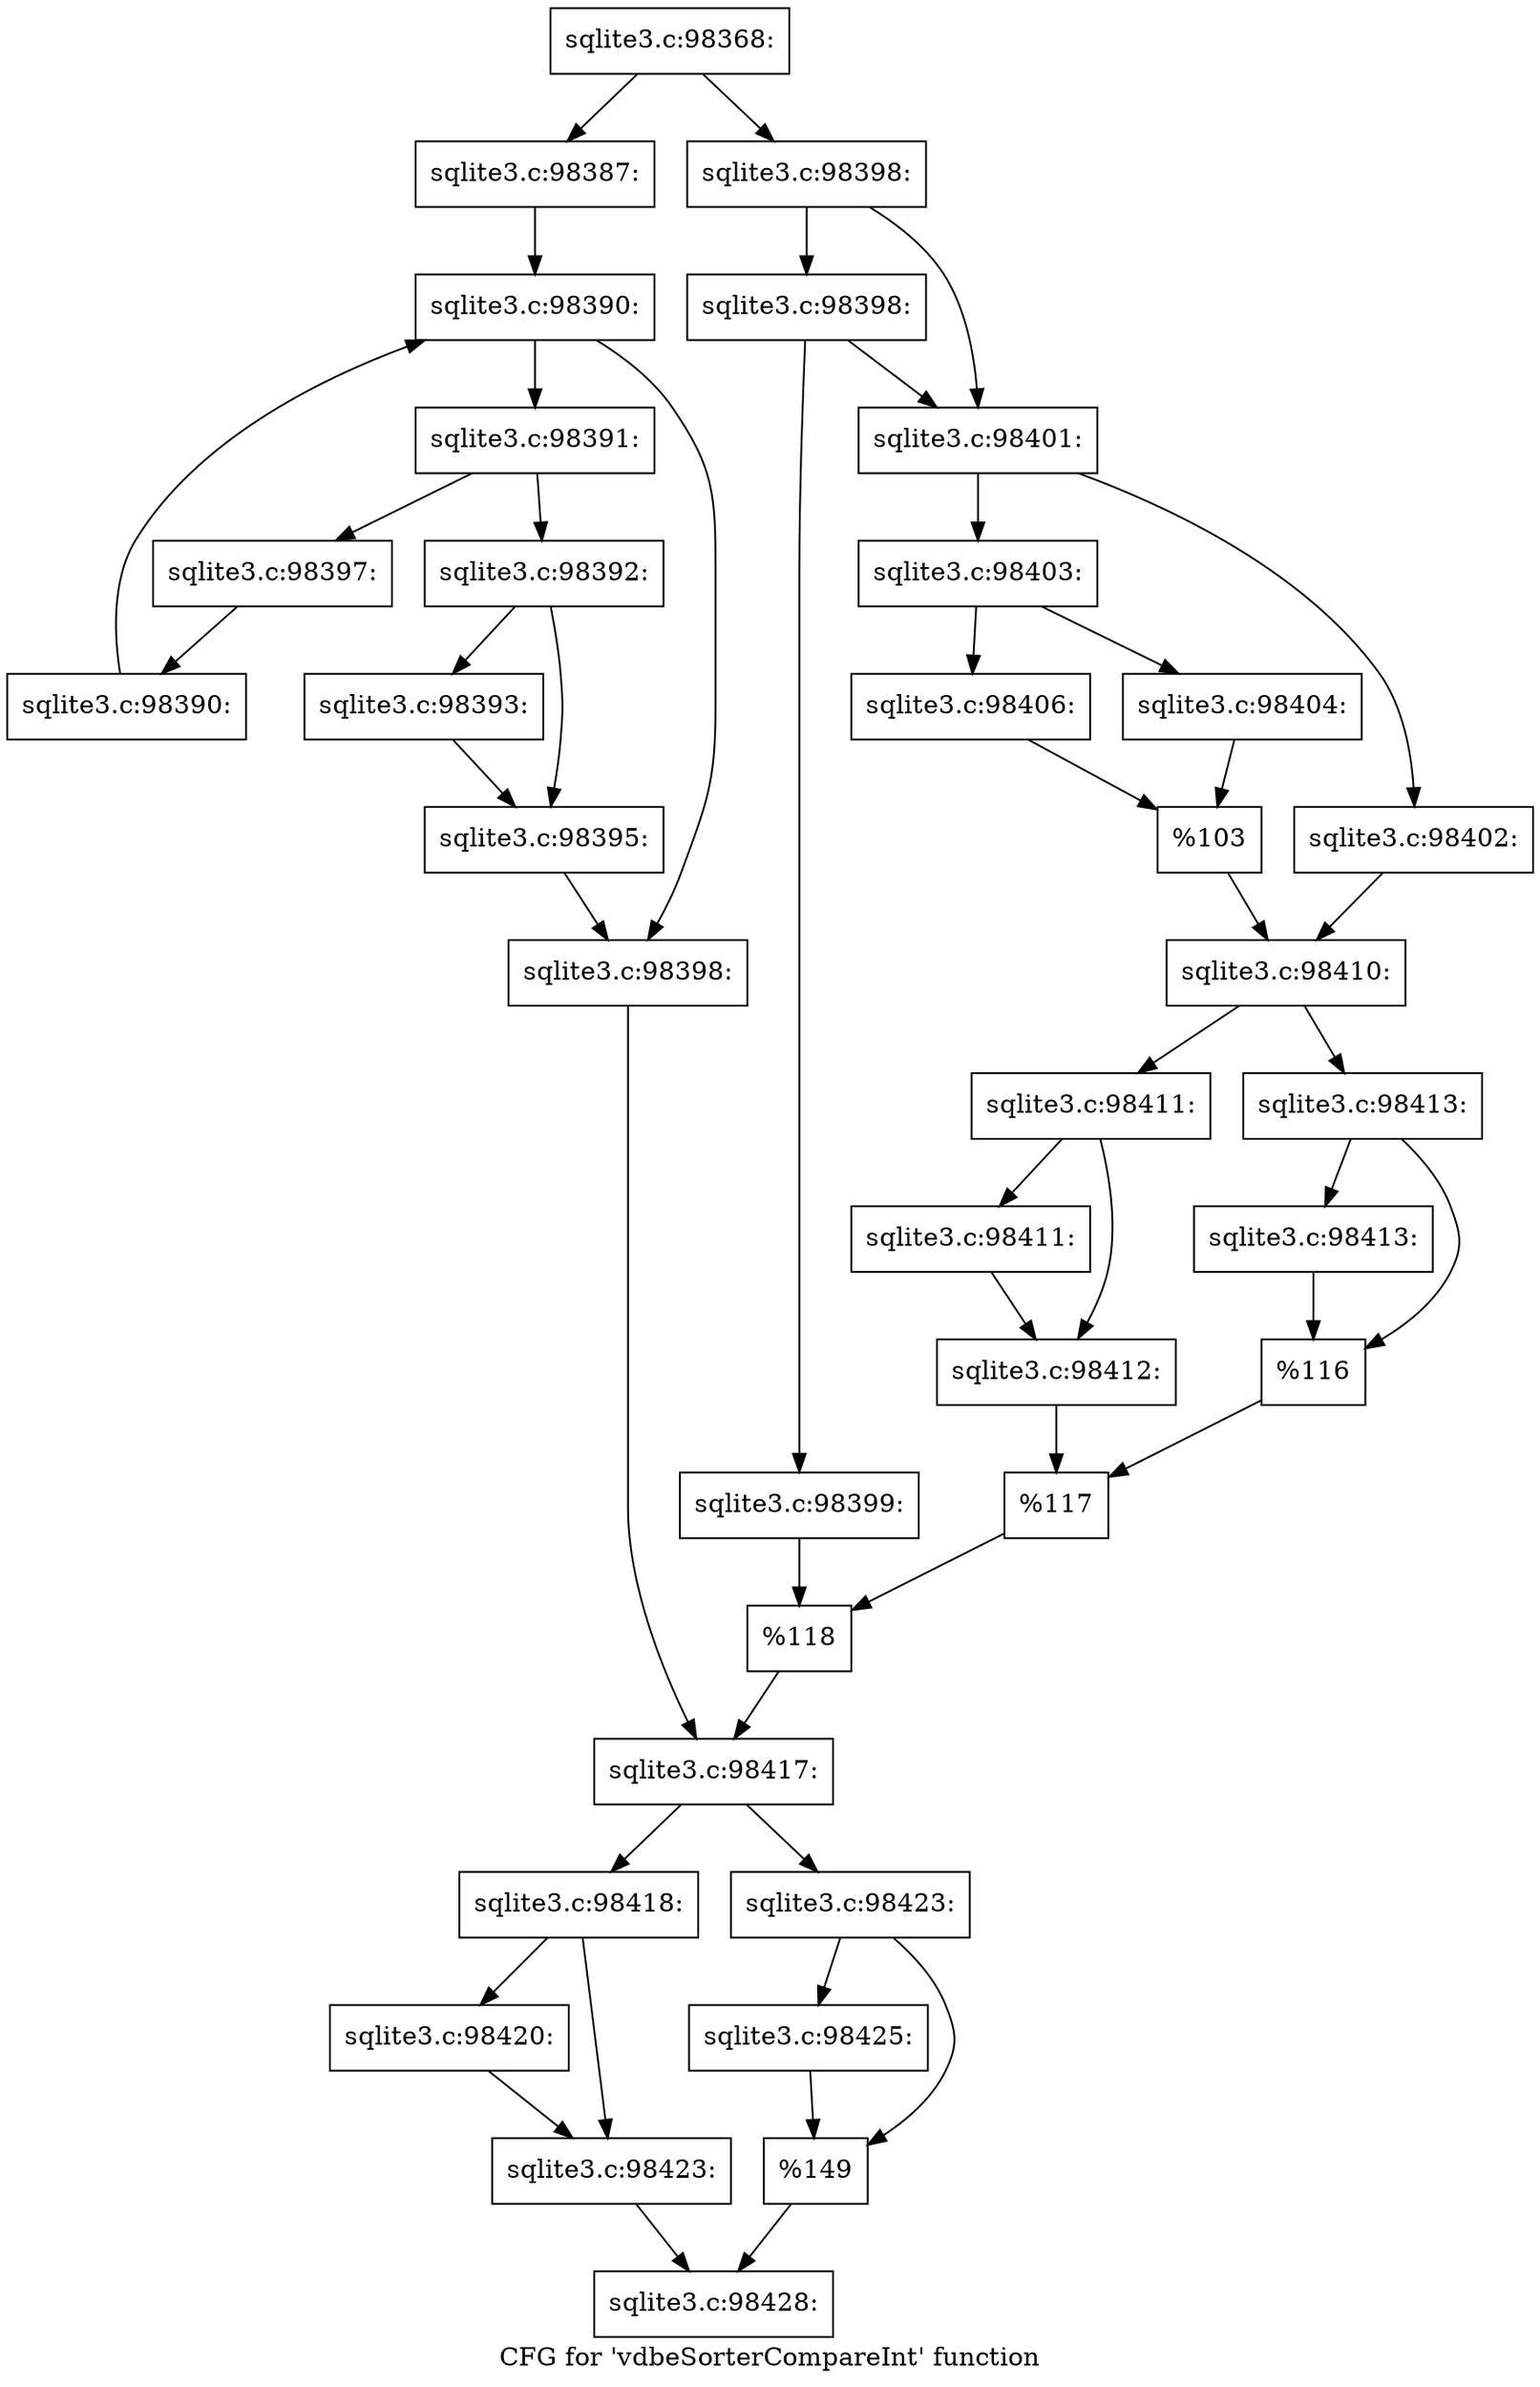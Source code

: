 digraph "CFG for 'vdbeSorterCompareInt' function" {
	label="CFG for 'vdbeSorterCompareInt' function";

	Node0x55c0f5e5f9a0 [shape=record,label="{sqlite3.c:98368:}"];
	Node0x55c0f5e5f9a0 -> Node0x55c0f77867f0;
	Node0x55c0f5e5f9a0 -> Node0x55c0f7786890;
	Node0x55c0f77867f0 [shape=record,label="{sqlite3.c:98387:}"];
	Node0x55c0f77867f0 -> Node0x55c0f7787a60;
	Node0x55c0f7787a60 [shape=record,label="{sqlite3.c:98390:}"];
	Node0x55c0f7787a60 -> Node0x55c0f7787c80;
	Node0x55c0f7787a60 -> Node0x55c0f77878f0;
	Node0x55c0f7787c80 [shape=record,label="{sqlite3.c:98391:}"];
	Node0x55c0f7787c80 -> Node0x55c0f7788170;
	Node0x55c0f7787c80 -> Node0x55c0f77881c0;
	Node0x55c0f7788170 [shape=record,label="{sqlite3.c:98392:}"];
	Node0x55c0f7788170 -> Node0x55c0f7788d00;
	Node0x55c0f7788170 -> Node0x55c0f7788d50;
	Node0x55c0f7788d00 [shape=record,label="{sqlite3.c:98393:}"];
	Node0x55c0f7788d00 -> Node0x55c0f7788d50;
	Node0x55c0f7788d50 [shape=record,label="{sqlite3.c:98395:}"];
	Node0x55c0f7788d50 -> Node0x55c0f77878f0;
	Node0x55c0f77881c0 [shape=record,label="{sqlite3.c:98397:}"];
	Node0x55c0f77881c0 -> Node0x55c0f7787bf0;
	Node0x55c0f7787bf0 [shape=record,label="{sqlite3.c:98390:}"];
	Node0x55c0f7787bf0 -> Node0x55c0f7787a60;
	Node0x55c0f77878f0 [shape=record,label="{sqlite3.c:98398:}"];
	Node0x55c0f77878f0 -> Node0x55c0f7786840;
	Node0x55c0f7786890 [shape=record,label="{sqlite3.c:98398:}"];
	Node0x55c0f7786890 -> Node0x55c0f778a550;
	Node0x55c0f7786890 -> Node0x55c0f778a500;
	Node0x55c0f778a550 [shape=record,label="{sqlite3.c:98398:}"];
	Node0x55c0f778a550 -> Node0x55c0f778a460;
	Node0x55c0f778a550 -> Node0x55c0f778a500;
	Node0x55c0f778a460 [shape=record,label="{sqlite3.c:98399:}"];
	Node0x55c0f778a460 -> Node0x55c0f778a4b0;
	Node0x55c0f778a500 [shape=record,label="{sqlite3.c:98401:}"];
	Node0x55c0f778a500 -> Node0x55c0f778af90;
	Node0x55c0f778a500 -> Node0x55c0f778b030;
	Node0x55c0f778af90 [shape=record,label="{sqlite3.c:98402:}"];
	Node0x55c0f778af90 -> Node0x55c0f778afe0;
	Node0x55c0f778b030 [shape=record,label="{sqlite3.c:98403:}"];
	Node0x55c0f778b030 -> Node0x55c0f778b5f0;
	Node0x55c0f778b030 -> Node0x55c0f778b690;
	Node0x55c0f778b5f0 [shape=record,label="{sqlite3.c:98404:}"];
	Node0x55c0f778b5f0 -> Node0x55c0f778b640;
	Node0x55c0f778b690 [shape=record,label="{sqlite3.c:98406:}"];
	Node0x55c0f778b690 -> Node0x55c0f778b640;
	Node0x55c0f778b640 [shape=record,label="{%103}"];
	Node0x55c0f778b640 -> Node0x55c0f778afe0;
	Node0x55c0f778afe0 [shape=record,label="{sqlite3.c:98410:}"];
	Node0x55c0f778afe0 -> Node0x55c0f778c180;
	Node0x55c0f778afe0 -> Node0x55c0f778c220;
	Node0x55c0f778c180 [shape=record,label="{sqlite3.c:98411:}"];
	Node0x55c0f778c180 -> Node0x55c0f778c630;
	Node0x55c0f778c180 -> Node0x55c0f778c680;
	Node0x55c0f778c630 [shape=record,label="{sqlite3.c:98411:}"];
	Node0x55c0f778c630 -> Node0x55c0f778c680;
	Node0x55c0f778c680 [shape=record,label="{sqlite3.c:98412:}"];
	Node0x55c0f778c680 -> Node0x55c0f778c1d0;
	Node0x55c0f778c220 [shape=record,label="{sqlite3.c:98413:}"];
	Node0x55c0f778c220 -> Node0x55c0f778ce10;
	Node0x55c0f778c220 -> Node0x55c0f778ce60;
	Node0x55c0f778ce10 [shape=record,label="{sqlite3.c:98413:}"];
	Node0x55c0f778ce10 -> Node0x55c0f778ce60;
	Node0x55c0f778ce60 [shape=record,label="{%116}"];
	Node0x55c0f778ce60 -> Node0x55c0f778c1d0;
	Node0x55c0f778c1d0 [shape=record,label="{%117}"];
	Node0x55c0f778c1d0 -> Node0x55c0f778a4b0;
	Node0x55c0f778a4b0 [shape=record,label="{%118}"];
	Node0x55c0f778a4b0 -> Node0x55c0f7786840;
	Node0x55c0f7786840 [shape=record,label="{sqlite3.c:98417:}"];
	Node0x55c0f7786840 -> Node0x55c0f778d7c0;
	Node0x55c0f7786840 -> Node0x55c0f778d860;
	Node0x55c0f778d7c0 [shape=record,label="{sqlite3.c:98418:}"];
	Node0x55c0f778d7c0 -> Node0x55c0f778dc70;
	Node0x55c0f778d7c0 -> Node0x55c0f778dcc0;
	Node0x55c0f778dc70 [shape=record,label="{sqlite3.c:98420:}"];
	Node0x55c0f778dc70 -> Node0x55c0f778dcc0;
	Node0x55c0f778dcc0 [shape=record,label="{sqlite3.c:98423:}"];
	Node0x55c0f778dcc0 -> Node0x55c0f778d810;
	Node0x55c0f778d860 [shape=record,label="{sqlite3.c:98423:}"];
	Node0x55c0f778d860 -> Node0x55c0f5e5f950;
	Node0x55c0f778d860 -> Node0x55c0f778eb00;
	Node0x55c0f5e5f950 [shape=record,label="{sqlite3.c:98425:}"];
	Node0x55c0f5e5f950 -> Node0x55c0f778eb00;
	Node0x55c0f778eb00 [shape=record,label="{%149}"];
	Node0x55c0f778eb00 -> Node0x55c0f778d810;
	Node0x55c0f778d810 [shape=record,label="{sqlite3.c:98428:}"];
}
